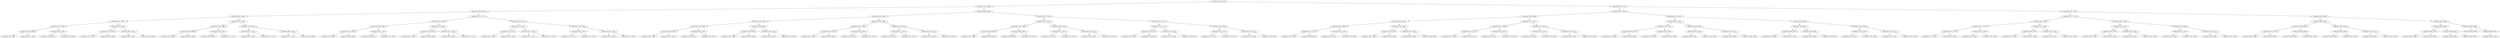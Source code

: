 digraph G{
537066525 [label="Node{data=[3749, 3749]}"]
537066525 -> 1766145591
1766145591 [label="Node{data=[3184, 3184]}"]
1766145591 -> 1867139015
1867139015 [label="Node{data=[3095, 3095]}"]
1867139015 -> 182531396
182531396 [label="Node{data=[2084, 2084]}"]
182531396 -> 1026871825
1026871825 [label="Node{data=[1847, 1847]}"]
1026871825 -> 2109798150
2109798150 [label="Node{data=[1392, 1392]}"]
2109798150 -> 1074389766
1074389766 [label="Node{data=[1096, 1096]}"]
1074389766 -> 1136768342
1136768342 [label="Node{data=[997, 997]}"]
1074389766 -> 1484673893
1484673893 [label="Node{data=[1391, 1391]}"]
2109798150 -> 587003819
587003819 [label="Node{data=[1394, 1394]}"]
587003819 -> 769798433
769798433 [label="Node{data=[1393, 1393]}"]
587003819 -> 1665620686
1665620686 [label="Node{data=[1586, 1586]}"]
1026871825 -> 1233705144
1233705144 [label="Node{data=[2080, 2080]}"]
1233705144 -> 202125197
202125197 [label="Node{data=[2078, 2078]}"]
202125197 -> 811301908
811301908 [label="Node{data=[2077, 2077]}"]
202125197 -> 1762902523
1762902523 [label="Node{data=[2079, 2079]}"]
1233705144 -> 1725008249
1725008249 [label="Node{data=[2082, 2082]}"]
1725008249 -> 197964393
197964393 [label="Node{data=[2081, 2081]}"]
1725008249 -> 1620890840
1620890840 [label="Node{data=[2083, 2083]}"]
182531396 -> 402115881
402115881 [label="Node{data=[2165, 2165]}"]
402115881 -> 2106000623
2106000623 [label="Node{data=[2088, 2088]}"]
2106000623 -> 330739404
330739404 [label="Node{data=[2086, 2086]}"]
330739404 -> 361398902
361398902 [label="Node{data=[2085, 2085]}"]
330739404 -> 1010670443
1010670443 [label="Node{data=[2087, 2087]}"]
2106000623 -> 2044215423
2044215423 [label="Node{data=[2126, 2126]}"]
2044215423 -> 1606304070
1606304070 [label="Node{data=[2089, 2089]}"]
2044215423 -> 510063093
510063093 [label="Node{data=[2151, 2151]}"]
402115881 -> 1313916817
1313916817 [label="Node{data=[2505, 2505]}"]
1313916817 -> 1966124444
1966124444 [label="Node{data=[2474, 2474]}"]
1966124444 -> 1487500813
1487500813 [label="Node{data=[2193, 2193]}"]
1966124444 -> 1911152052
1911152052 [label="Node{data=[2477, 2477]}"]
1313916817 -> 961409111
961409111 [label="Node{data=[2900, 2900]}"]
961409111 -> 1231156911
1231156911 [label="Node{data=[2757, 2757]}"]
961409111 -> 1525409936
1525409936 [label="Node{data=[3080, 3080]}"]
1867139015 -> 1708169732
1708169732 [label="Node{data=[3112, 3112]}"]
1708169732 -> 868815265
868815265 [label="Node{data=[3103, 3103]}"]
868815265 -> 1977310713
1977310713 [label="Node{data=[3099, 3099]}"]
1977310713 -> 1886491834
1886491834 [label="Node{data=[3097, 3097]}"]
1886491834 -> 294658058
294658058 [label="Node{data=[3096, 3096]}"]
1886491834 -> 1781493632
1781493632 [label="Node{data=[3098, 3098]}"]
1977310713 -> 1169474473
1169474473 [label="Node{data=[3101, 3101]}"]
1169474473 -> 966544353
966544353 [label="Node{data=[3100, 3100]}"]
1169474473 -> 689745064
689745064 [label="Node{data=[3102, 3102]}"]
868815265 -> 945722724
945722724 [label="Node{data=[3108, 3108]}"]
945722724 -> 1536471117
1536471117 [label="Node{data=[3105, 3105]}"]
1536471117 -> 9190301
9190301 [label="Node{data=[3104, 3104]}"]
1536471117 -> 1278852808
1278852808 [label="Node{data=[3106, 3106]}"]
945722724 -> 63390
63390 [label="Node{data=[3110, 3110]}"]
63390 -> 2129144075
2129144075 [label="Node{data=[3109, 3109]}"]
63390 -> 525968792
525968792 [label="Node{data=[3111, 3111]}"]
1708169732 -> 504858437
504858437 [label="Node{data=[3120, 3120]}"]
504858437 -> 422330142
422330142 [label="Node{data=[3116, 3116]}"]
422330142 -> 649329985
649329985 [label="Node{data=[3114, 3114]}"]
649329985 -> 1955920234
1955920234 [label="Node{data=[3113, 3113]}"]
649329985 -> 1444635922
1444635922 [label="Node{data=[3115, 3115]}"]
422330142 -> 775386112
775386112 [label="Node{data=[3118, 3118]}"]
775386112 -> 391630194
391630194 [label="Node{data=[3117, 3117]}"]
775386112 -> 1146825051
1146825051 [label="Node{data=[3119, 3119]}"]
504858437 -> 1239807799
1239807799 [label="Node{data=[3158, 3158]}"]
1239807799 -> 1550261631
1550261631 [label="Node{data=[3156, 3156]}"]
1550261631 -> 1970436060
1970436060 [label="Node{data=[3121, 3121]}"]
1550261631 -> 1753127384
1753127384 [label="Node{data=[3157, 3157]}"]
1239807799 -> 239372207
239372207 [label="Node{data=[3160, 3160]}"]
239372207 -> 1789718525
1789718525 [label="Node{data=[3159, 3159]}"]
239372207 -> 210156003
210156003 [label="Node{data=[3183, 3183]}"]
1766145591 -> 279593458
279593458 [label="Node{data=[3463, 3463]}"]
279593458 -> 989447607
989447607 [label="Node{data=[3200, 3200]}"]
989447607 -> 925308434
925308434 [label="Node{data=[3192, 3192]}"]
925308434 -> 249034932
249034932 [label="Node{data=[3188, 3188]}"]
249034932 -> 1278254413
1278254413 [label="Node{data=[3186, 3186]}"]
1278254413 -> 940584193
940584193 [label="Node{data=[3185, 3185]}"]
1278254413 -> 931675031
931675031 [label="Node{data=[3187, 3187]}"]
249034932 -> 111900554
111900554 [label="Node{data=[3190, 3190]}"]
111900554 -> 1312381159
1312381159 [label="Node{data=[3189, 3189]}"]
111900554 -> 2012744708
2012744708 [label="Node{data=[3191, 3191]}"]
925308434 -> 31114735
31114735 [label="Node{data=[3196, 3196]}"]
31114735 -> 1552999801
1552999801 [label="Node{data=[3194, 3194]}"]
1552999801 -> 1491755116
1491755116 [label="Node{data=[3193, 3193]}"]
1552999801 -> 1866850137
1866850137 [label="Node{data=[3195, 3195]}"]
31114735 -> 954702563
954702563 [label="Node{data=[3198, 3198]}"]
954702563 -> 1661406123
1661406123 [label="Node{data=[3197, 3197]}"]
954702563 -> 1759899303
1759899303 [label="Node{data=[3199, 3199]}"]
989447607 -> 689654773
689654773 [label="Node{data=[3208, 3208]}"]
689654773 -> 758119607
758119607 [label="Node{data=[3204, 3204]}"]
758119607 -> 1982787818
1982787818 [label="Node{data=[3202, 3202]}"]
1982787818 -> 838449246
838449246 [label="Node{data=[3201, 3201]}"]
1982787818 -> 1112414583
1112414583 [label="Node{data=[3203, 3203]}"]
758119607 -> 282496973
282496973 [label="Node{data=[3206, 3206]}"]
282496973 -> 293508253
293508253 [label="Node{data=[3205, 3205]}"]
282496973 -> 1840903588
1840903588 [label="Node{data=[3207, 3207]}"]
689654773 -> 1603198149
1603198149 [label="Node{data=[3212, 3212]}"]
1603198149 -> 2063763486
2063763486 [label="Node{data=[3210, 3210]}"]
2063763486 -> 515715487
515715487 [label="Node{data=[3209, 3209]}"]
2063763486 -> 1007412025
1007412025 [label="Node{data=[3211, 3211]}"]
1603198149 -> 365590665
365590665 [label="Node{data=[3233, 3233]}"]
365590665 -> 2053591126
2053591126 [label="Node{data=[3213, 3213]}"]
365590665 -> 220309324
220309324 [label="Node{data=[3438, 3438]}"]
279593458 -> 1850777594
1850777594 [label="Node{data=[3733, 3733]}"]
1850777594 -> 681094281
681094281 [label="Node{data=[3471, 3471]}"]
681094281 -> 1748876332
1748876332 [label="Node{data=[3467, 3467]}"]
1748876332 -> 1747352992
1747352992 [label="Node{data=[3465, 3465]}"]
1747352992 -> 40075281
40075281 [label="Node{data=[3464, 3464]}"]
1747352992 -> 1878169648
1878169648 [label="Node{data=[3466, 3466]}"]
1748876332 -> 1781241150
1781241150 [label="Node{data=[3469, 3469]}"]
1781241150 -> 825962150
825962150 [label="Node{data=[3468, 3468]}"]
1781241150 -> 793138072
793138072 [label="Node{data=[3470, 3470]}"]
681094281 -> 1418620248
1418620248 [label="Node{data=[3475, 3475]}"]
1418620248 -> 1648001170
1648001170 [label="Node{data=[3473, 3473]}"]
1648001170 -> 169663597
169663597 [label="Node{data=[3472, 3472]}"]
1648001170 -> 391877669
391877669 [label="Node{data=[3474, 3474]}"]
1418620248 -> 815320891
815320891 [label="Node{data=[3523, 3523]}"]
815320891 -> 101775274
101775274 [label="Node{data=[3494, 3494]}"]
815320891 -> 1778629809
1778629809 [label="Node{data=[3720, 3720]}"]
1850777594 -> 565372776
565372776 [label="Node{data=[3741, 3741]}"]
565372776 -> 1462044018
1462044018 [label="Node{data=[3737, 3737]}"]
1462044018 -> 1443435931
1443435931 [label="Node{data=[3735, 3735]}"]
1443435931 -> 555273695
555273695 [label="Node{data=[3734, 3734]}"]
1443435931 -> 396883763
396883763 [label="Node{data=[3736, 3736]}"]
1462044018 -> 1750498848
1750498848 [label="Node{data=[3739, 3739]}"]
1750498848 -> 1995250556
1995250556 [label="Node{data=[3738, 3738]}"]
1750498848 -> 301749835
301749835 [label="Node{data=[3740, 3740]}"]
565372776 -> 961160488
961160488 [label="Node{data=[3745, 3745]}"]
961160488 -> 1647766367
1647766367 [label="Node{data=[3743, 3743]}"]
1647766367 -> 2082351774
2082351774 [label="Node{data=[3742, 3742]}"]
1647766367 -> 262366552
262366552 [label="Node{data=[3744, 3744]}"]
961160488 -> 1730704097
1730704097 [label="Node{data=[3747, 3747]}"]
1730704097 -> 848363848
848363848 [label="Node{data=[3746, 3746]}"]
1730704097 -> 1062635358
1062635358 [label="Node{data=[3748, 3748]}"]
537066525 -> 726379593
726379593 [label="Node{data=[7873, 7873]}"]
726379593 -> 265321659
265321659 [label="Node{data=[4353, 4353]}"]
265321659 -> 896644936
896644936 [label="Node{data=[4309, 4309]}"]
896644936 -> 1050065615
1050065615 [label="Node{data=[4301, 4301]}"]
1050065615 -> 1212772528
1212772528 [label="Node{data=[3989, 3989]}"]
1212772528 -> 1148254374
1148254374 [label="Node{data=[3751, 3751]}"]
1148254374 -> 2089016471
2089016471 [label="Node{data=[3750, 3750]}"]
1148254374 -> 2001223946
2001223946 [label="Node{data=[3985, 3985]}"]
1212772528 -> 1946645411
1946645411 [label="Node{data=[4118, 4118]}"]
1946645411 -> 938545229
938545229 [label="Node{data=[4113, 4113]}"]
1946645411 -> 1433666880
1433666880 [label="Node{data=[4300, 4300]}"]
1050065615 -> 1610702581
1610702581 [label="Node{data=[4305, 4305]}"]
1610702581 -> 794075965
794075965 [label="Node{data=[4303, 4303]}"]
794075965 -> 270056930
270056930 [label="Node{data=[4302, 4302]}"]
794075965 -> 1706292388
1706292388 [label="Node{data=[4304, 4304]}"]
1610702581 -> 254801937
254801937 [label="Node{data=[4307, 4307]}"]
254801937 -> 90767234
90767234 [label="Node{data=[4306, 4306]}"]
254801937 -> 1355457888
1355457888 [label="Node{data=[4308, 4308]}"]
896644936 -> 707161353
707161353 [label="Node{data=[4317, 4317]}"]
707161353 -> 1522132780
1522132780 [label="Node{data=[4313, 4313]}"]
1522132780 -> 409962262
409962262 [label="Node{data=[4311, 4311]}"]
409962262 -> 495702238
495702238 [label="Node{data=[4310, 4310]}"]
409962262 -> 73181251
73181251 [label="Node{data=[4312, 4312]}"]
1522132780 -> 298430307
298430307 [label="Node{data=[4315, 4315]}"]
298430307 -> 1970982267
1970982267 [label="Node{data=[4314, 4314]}"]
298430307 -> 917831210
917831210 [label="Node{data=[4316, 4316]}"]
707161353 -> 1464555023
1464555023 [label="Node{data=[4321, 4321]}"]
1464555023 -> 195381554
195381554 [label="Node{data=[4319, 4319]}"]
195381554 -> 681008168
681008168 [label="Node{data=[4318, 4318]}"]
195381554 -> 960733886
960733886 [label="Node{data=[4320, 4320]}"]
1464555023 -> 875917495
875917495 [label="Node{data=[4351, 4351]}"]
875917495 -> 360207322
360207322 [label="Node{data=[4350, 4350]}"]
875917495 -> 119290689
119290689 [label="Node{data=[4352, 4352]}"]
265321659 -> 594427726
594427726 [label="Node{data=[4381, 4381]}"]
594427726 -> 1019298652
1019298652 [label="Node{data=[4361, 4361]}"]
1019298652 -> 1810899357
1810899357 [label="Node{data=[4357, 4357]}"]
1810899357 -> 231786897
231786897 [label="Node{data=[4355, 4355]}"]
231786897 -> 1595282218
1595282218 [label="Node{data=[4354, 4354]}"]
231786897 -> 1778081847
1778081847 [label="Node{data=[4356, 4356]}"]
1810899357 -> 57497692
57497692 [label="Node{data=[4359, 4359]}"]
57497692 -> 142247393
142247393 [label="Node{data=[4358, 4358]}"]
57497692 -> 1729779847
1729779847 [label="Node{data=[4360, 4360]}"]
1019298652 -> 1431467659
1431467659 [label="Node{data=[4365, 4365]}"]
1431467659 -> 1016363973
1016363973 [label="Node{data=[4363, 4363]}"]
1016363973 -> 1620948027
1620948027 [label="Node{data=[4362, 4362]}"]
1016363973 -> 1442191055
1442191055 [label="Node{data=[4364, 4364]}"]
1431467659 -> 324457684
324457684 [label="Node{data=[4367, 4367]}"]
324457684 -> 201576232
201576232 [label="Node{data=[4366, 4366]}"]
324457684 -> 20094719
20094719 [label="Node{data=[4368, 4368]}"]
594427726 -> 1687662712
1687662712 [label="Node{data=[6529, 6529]}"]
1687662712 -> 1103243338
1103243338 [label="Node{data=[5987, 5987]}"]
1103243338 -> 1403704789
1403704789 [label="Node{data=[5469, 5469]}"]
1403704789 -> 1190820921
1190820921 [label="Node{data=[5399, 5399]}"]
1403704789 -> 532087022
532087022 [label="Node{data=[5542, 5542]}"]
1103243338 -> 1332210474
1332210474 [label="Node{data=[6026, 6026]}"]
1332210474 -> 1248234350
1248234350 [label="Node{data=[5999, 5999]}"]
1332210474 -> 1600667055
1600667055 [label="Node{data=[6076, 6076]}"]
1687662712 -> 2030036700
2030036700 [label="Node{data=[7869, 7869]}"]
2030036700 -> 137460818
137460818 [label="Node{data=[7853, 7853]}"]
137460818 -> 1995619265
1995619265 [label="Node{data=[6617, 6617]}"]
137460818 -> 1760126453
1760126453 [label="Node{data=[7868, 7868]}"]
2030036700 -> 1864869682
1864869682 [label="Node{data=[7871, 7871]}"]
1864869682 -> 1819776360
1819776360 [label="Node{data=[7870, 7870]}"]
1864869682 -> 255334292
255334292 [label="Node{data=[7872, 7872]}"]
726379593 -> 752684363
752684363 [label="Node{data=[7933, 7933]}"]
752684363 -> 2123444693
2123444693 [label="Node{data=[7917, 7917]}"]
2123444693 -> 773662650
773662650 [label="Node{data=[7881, 7881]}"]
773662650 -> 1641415002
1641415002 [label="Node{data=[7877, 7877]}"]
1641415002 -> 623247230
623247230 [label="Node{data=[7875, 7875]}"]
623247230 -> 1380806038
1380806038 [label="Node{data=[7874, 7874]}"]
623247230 -> 355115154
355115154 [label="Node{data=[7876, 7876]}"]
1641415002 -> 1151844284
1151844284 [label="Node{data=[7879, 7879]}"]
1151844284 -> 1324578393
1324578393 [label="Node{data=[7878, 7878]}"]
1151844284 -> 2003534796
2003534796 [label="Node{data=[7880, 7880]}"]
773662650 -> 931496835
931496835 [label="Node{data=[7913, 7913]}"]
931496835 -> 1311146128
1311146128 [label="Node{data=[7883, 7883]}"]
1311146128 -> 464676531
464676531 [label="Node{data=[7882, 7882]}"]
1311146128 -> 812446698
812446698 [label="Node{data=[7884, 7884]}"]
931496835 -> 737077247
737077247 [label="Node{data=[7915, 7915]}"]
737077247 -> 1362546706
1362546706 [label="Node{data=[7914, 7914]}"]
737077247 -> 1496949625
1496949625 [label="Node{data=[7916, 7916]}"]
2123444693 -> 236840983
236840983 [label="Node{data=[7925, 7925]}"]
236840983 -> 1376790324
1376790324 [label="Node{data=[7921, 7921]}"]
1376790324 -> 893504292
893504292 [label="Node{data=[7919, 7919]}"]
893504292 -> 561480862
561480862 [label="Node{data=[7918, 7918]}"]
893504292 -> 1087081975
1087081975 [label="Node{data=[7920, 7920]}"]
1376790324 -> 330382173
330382173 [label="Node{data=[7923, 7923]}"]
330382173 -> 680712932
680712932 [label="Node{data=[7922, 7922]}"]
330382173 -> 895281180
895281180 [label="Node{data=[7924, 7924]}"]
236840983 -> 694452085
694452085 [label="Node{data=[7929, 7929]}"]
694452085 -> 857068247
857068247 [label="Node{data=[7927, 7927]}"]
857068247 -> 225344427
225344427 [label="Node{data=[7926, 7926]}"]
857068247 -> 1604353554
1604353554 [label="Node{data=[7928, 7928]}"]
694452085 -> 1437941060
1437941060 [label="Node{data=[7931, 7931]}"]
1437941060 -> 1210830415
1210830415 [label="Node{data=[7930, 7930]}"]
1437941060 -> 912672706
912672706 [label="Node{data=[7932, 7932]}"]
752684363 -> 1785397234
1785397234 [label="Node{data=[9679, 9679]}"]
1785397234 -> 373928166
373928166 [label="Node{data=[9484, 9484]}"]
373928166 -> 8805846
8805846 [label="Node{data=[8624, 8624]}"]
8805846 -> 81412691
81412691 [label="Node{data=[8175, 8175]}"]
81412691 -> 963815509
963815509 [label="Node{data=[8064, 8064]}"]
81412691 -> 1659367709
1659367709 [label="Node{data=[8465, 8465]}"]
8805846 -> 1346201722
1346201722 [label="Node{data=[9246, 9246]}"]
1346201722 -> 111374580
111374580 [label="Node{data=[9059, 9059]}"]
1346201722 -> 717176949
717176949 [label="Node{data=[9397, 9397]}"]
373928166 -> 1997353766
1997353766 [label="Node{data=[9675, 9675]}"]
1997353766 -> 1288235781
1288235781 [label="Node{data=[9643, 9643]}"]
1288235781 -> 1374754488
1374754488 [label="Node{data=[9500, 9500]}"]
1288235781 -> 27084827
27084827 [label="Node{data=[9674, 9674]}"]
1997353766 -> 530042637
530042637 [label="Node{data=[9677, 9677]}"]
530042637 -> 336371513
336371513 [label="Node{data=[9676, 9676]}"]
530042637 -> 1301352406
1301352406 [label="Node{data=[9678, 9678]}"]
1785397234 -> 640113647
640113647 [label="Node{data=[9687, 9687]}"]
640113647 -> 124323713
124323713 [label="Node{data=[9683, 9683]}"]
124323713 -> 2011997442
2011997442 [label="Node{data=[9681, 9681]}"]
2011997442 -> 843512726
843512726 [label="Node{data=[9680, 9680]}"]
2011997442 -> 773989906
773989906 [label="Node{data=[9682, 9682]}"]
124323713 -> 1631086936
1631086936 [label="Node{data=[9685, 9685]}"]
1631086936 -> 1944978632
1944978632 [label="Node{data=[9684, 9684]}"]
1631086936 -> 1987169128
1987169128 [label="Node{data=[9686, 9686]}"]
640113647 -> 1239183618
1239183618 [label="Node{data=[9689, 9689]}"]
1239183618 -> 1804379080
1804379080 [label="Node{data=[9688, 9688]}"]
1239183618 -> 1757880885
1757880885 [label="Node{data=[9690, 9690]}"]
1757880885 -> 278240974
278240974 [label="Node{data=[9919, 9919]}"]
}